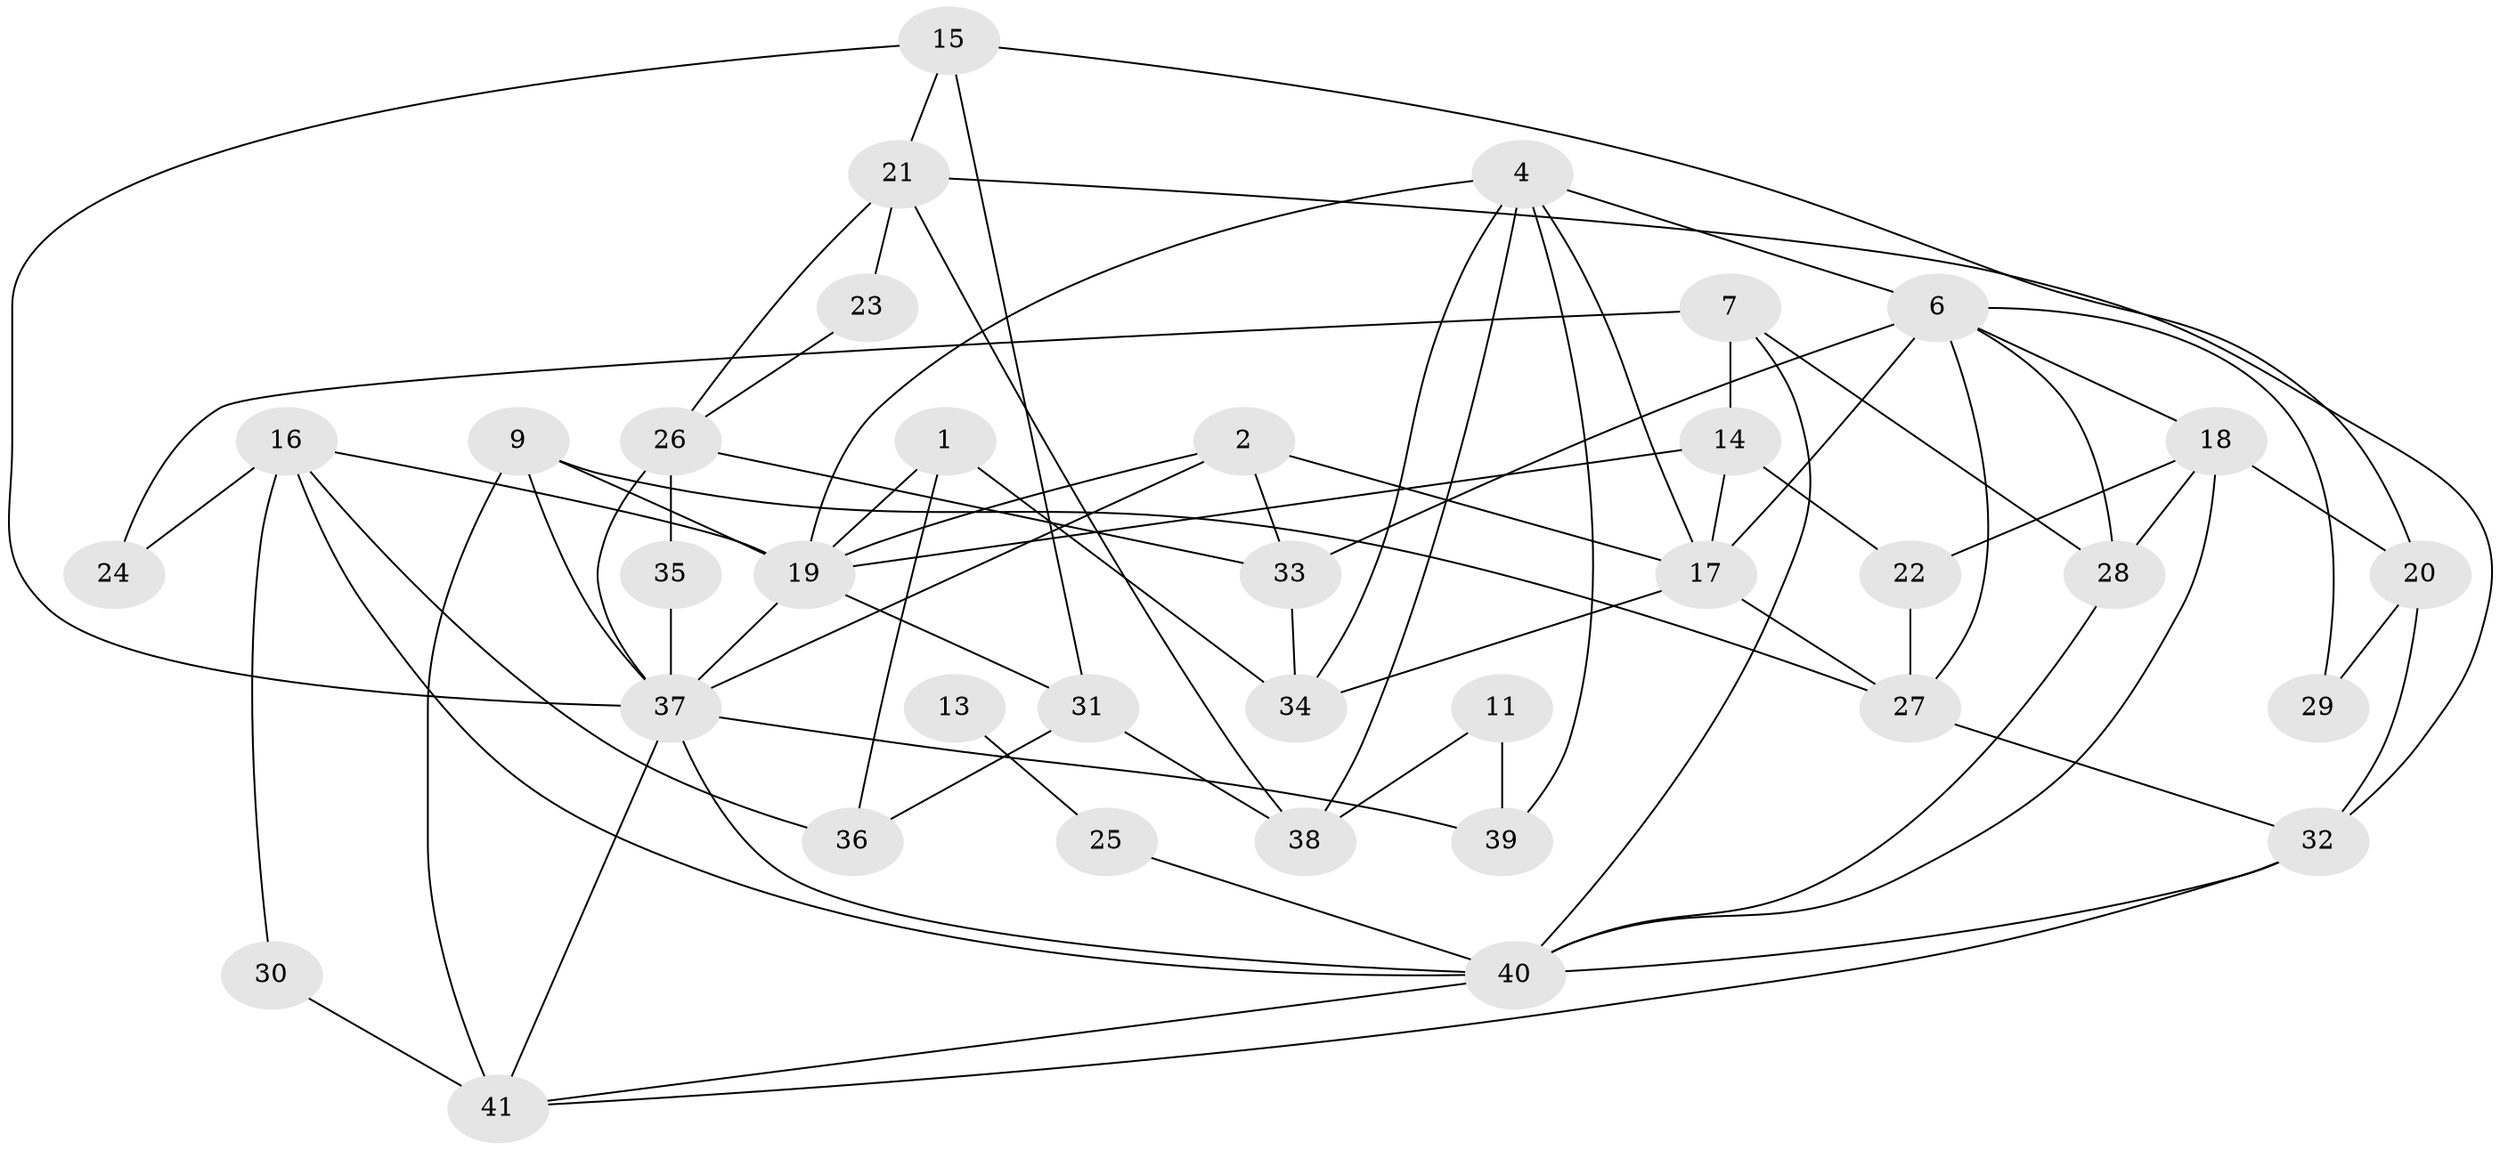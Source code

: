 // original degree distribution, {3: 0.24390243902439024, 5: 0.10975609756097561, 4: 0.18292682926829268, 1: 0.12195121951219512, 2: 0.23170731707317074, 0: 0.06097560975609756, 6: 0.012195121951219513, 7: 0.012195121951219513, 8: 0.024390243902439025}
// Generated by graph-tools (version 1.1) at 2025/35/03/04/25 23:35:51]
// undirected, 36 vertices, 75 edges
graph export_dot {
  node [color=gray90,style=filled];
  1;
  2;
  4;
  6;
  7;
  9;
  11;
  13;
  14;
  15;
  16;
  17;
  18;
  19;
  20;
  21;
  22;
  23;
  24;
  25;
  26;
  27;
  28;
  29;
  30;
  31;
  32;
  33;
  34;
  35;
  36;
  37;
  38;
  39;
  40;
  41;
  1 -- 19 [weight=1.0];
  1 -- 34 [weight=1.0];
  1 -- 36 [weight=1.0];
  2 -- 17 [weight=1.0];
  2 -- 19 [weight=1.0];
  2 -- 33 [weight=1.0];
  2 -- 37 [weight=2.0];
  4 -- 6 [weight=1.0];
  4 -- 17 [weight=1.0];
  4 -- 19 [weight=1.0];
  4 -- 34 [weight=1.0];
  4 -- 38 [weight=1.0];
  4 -- 39 [weight=1.0];
  6 -- 17 [weight=2.0];
  6 -- 18 [weight=1.0];
  6 -- 27 [weight=1.0];
  6 -- 28 [weight=1.0];
  6 -- 29 [weight=1.0];
  6 -- 33 [weight=1.0];
  7 -- 14 [weight=2.0];
  7 -- 24 [weight=1.0];
  7 -- 28 [weight=1.0];
  7 -- 40 [weight=1.0];
  9 -- 19 [weight=1.0];
  9 -- 27 [weight=1.0];
  9 -- 37 [weight=1.0];
  9 -- 41 [weight=1.0];
  11 -- 38 [weight=1.0];
  11 -- 39 [weight=1.0];
  13 -- 25 [weight=1.0];
  14 -- 17 [weight=1.0];
  14 -- 19 [weight=1.0];
  14 -- 22 [weight=1.0];
  15 -- 20 [weight=1.0];
  15 -- 21 [weight=1.0];
  15 -- 31 [weight=1.0];
  15 -- 37 [weight=1.0];
  16 -- 19 [weight=1.0];
  16 -- 24 [weight=1.0];
  16 -- 30 [weight=1.0];
  16 -- 36 [weight=1.0];
  16 -- 40 [weight=1.0];
  17 -- 27 [weight=1.0];
  17 -- 34 [weight=1.0];
  18 -- 20 [weight=1.0];
  18 -- 22 [weight=1.0];
  18 -- 28 [weight=1.0];
  18 -- 40 [weight=1.0];
  19 -- 31 [weight=1.0];
  19 -- 37 [weight=1.0];
  20 -- 29 [weight=1.0];
  20 -- 32 [weight=1.0];
  21 -- 23 [weight=1.0];
  21 -- 26 [weight=1.0];
  21 -- 32 [weight=1.0];
  21 -- 38 [weight=1.0];
  22 -- 27 [weight=1.0];
  23 -- 26 [weight=1.0];
  25 -- 40 [weight=1.0];
  26 -- 33 [weight=1.0];
  26 -- 35 [weight=2.0];
  26 -- 37 [weight=2.0];
  27 -- 32 [weight=1.0];
  28 -- 40 [weight=1.0];
  30 -- 41 [weight=1.0];
  31 -- 36 [weight=1.0];
  31 -- 38 [weight=1.0];
  32 -- 40 [weight=1.0];
  32 -- 41 [weight=1.0];
  33 -- 34 [weight=1.0];
  35 -- 37 [weight=1.0];
  37 -- 39 [weight=1.0];
  37 -- 40 [weight=1.0];
  37 -- 41 [weight=1.0];
  40 -- 41 [weight=1.0];
}
